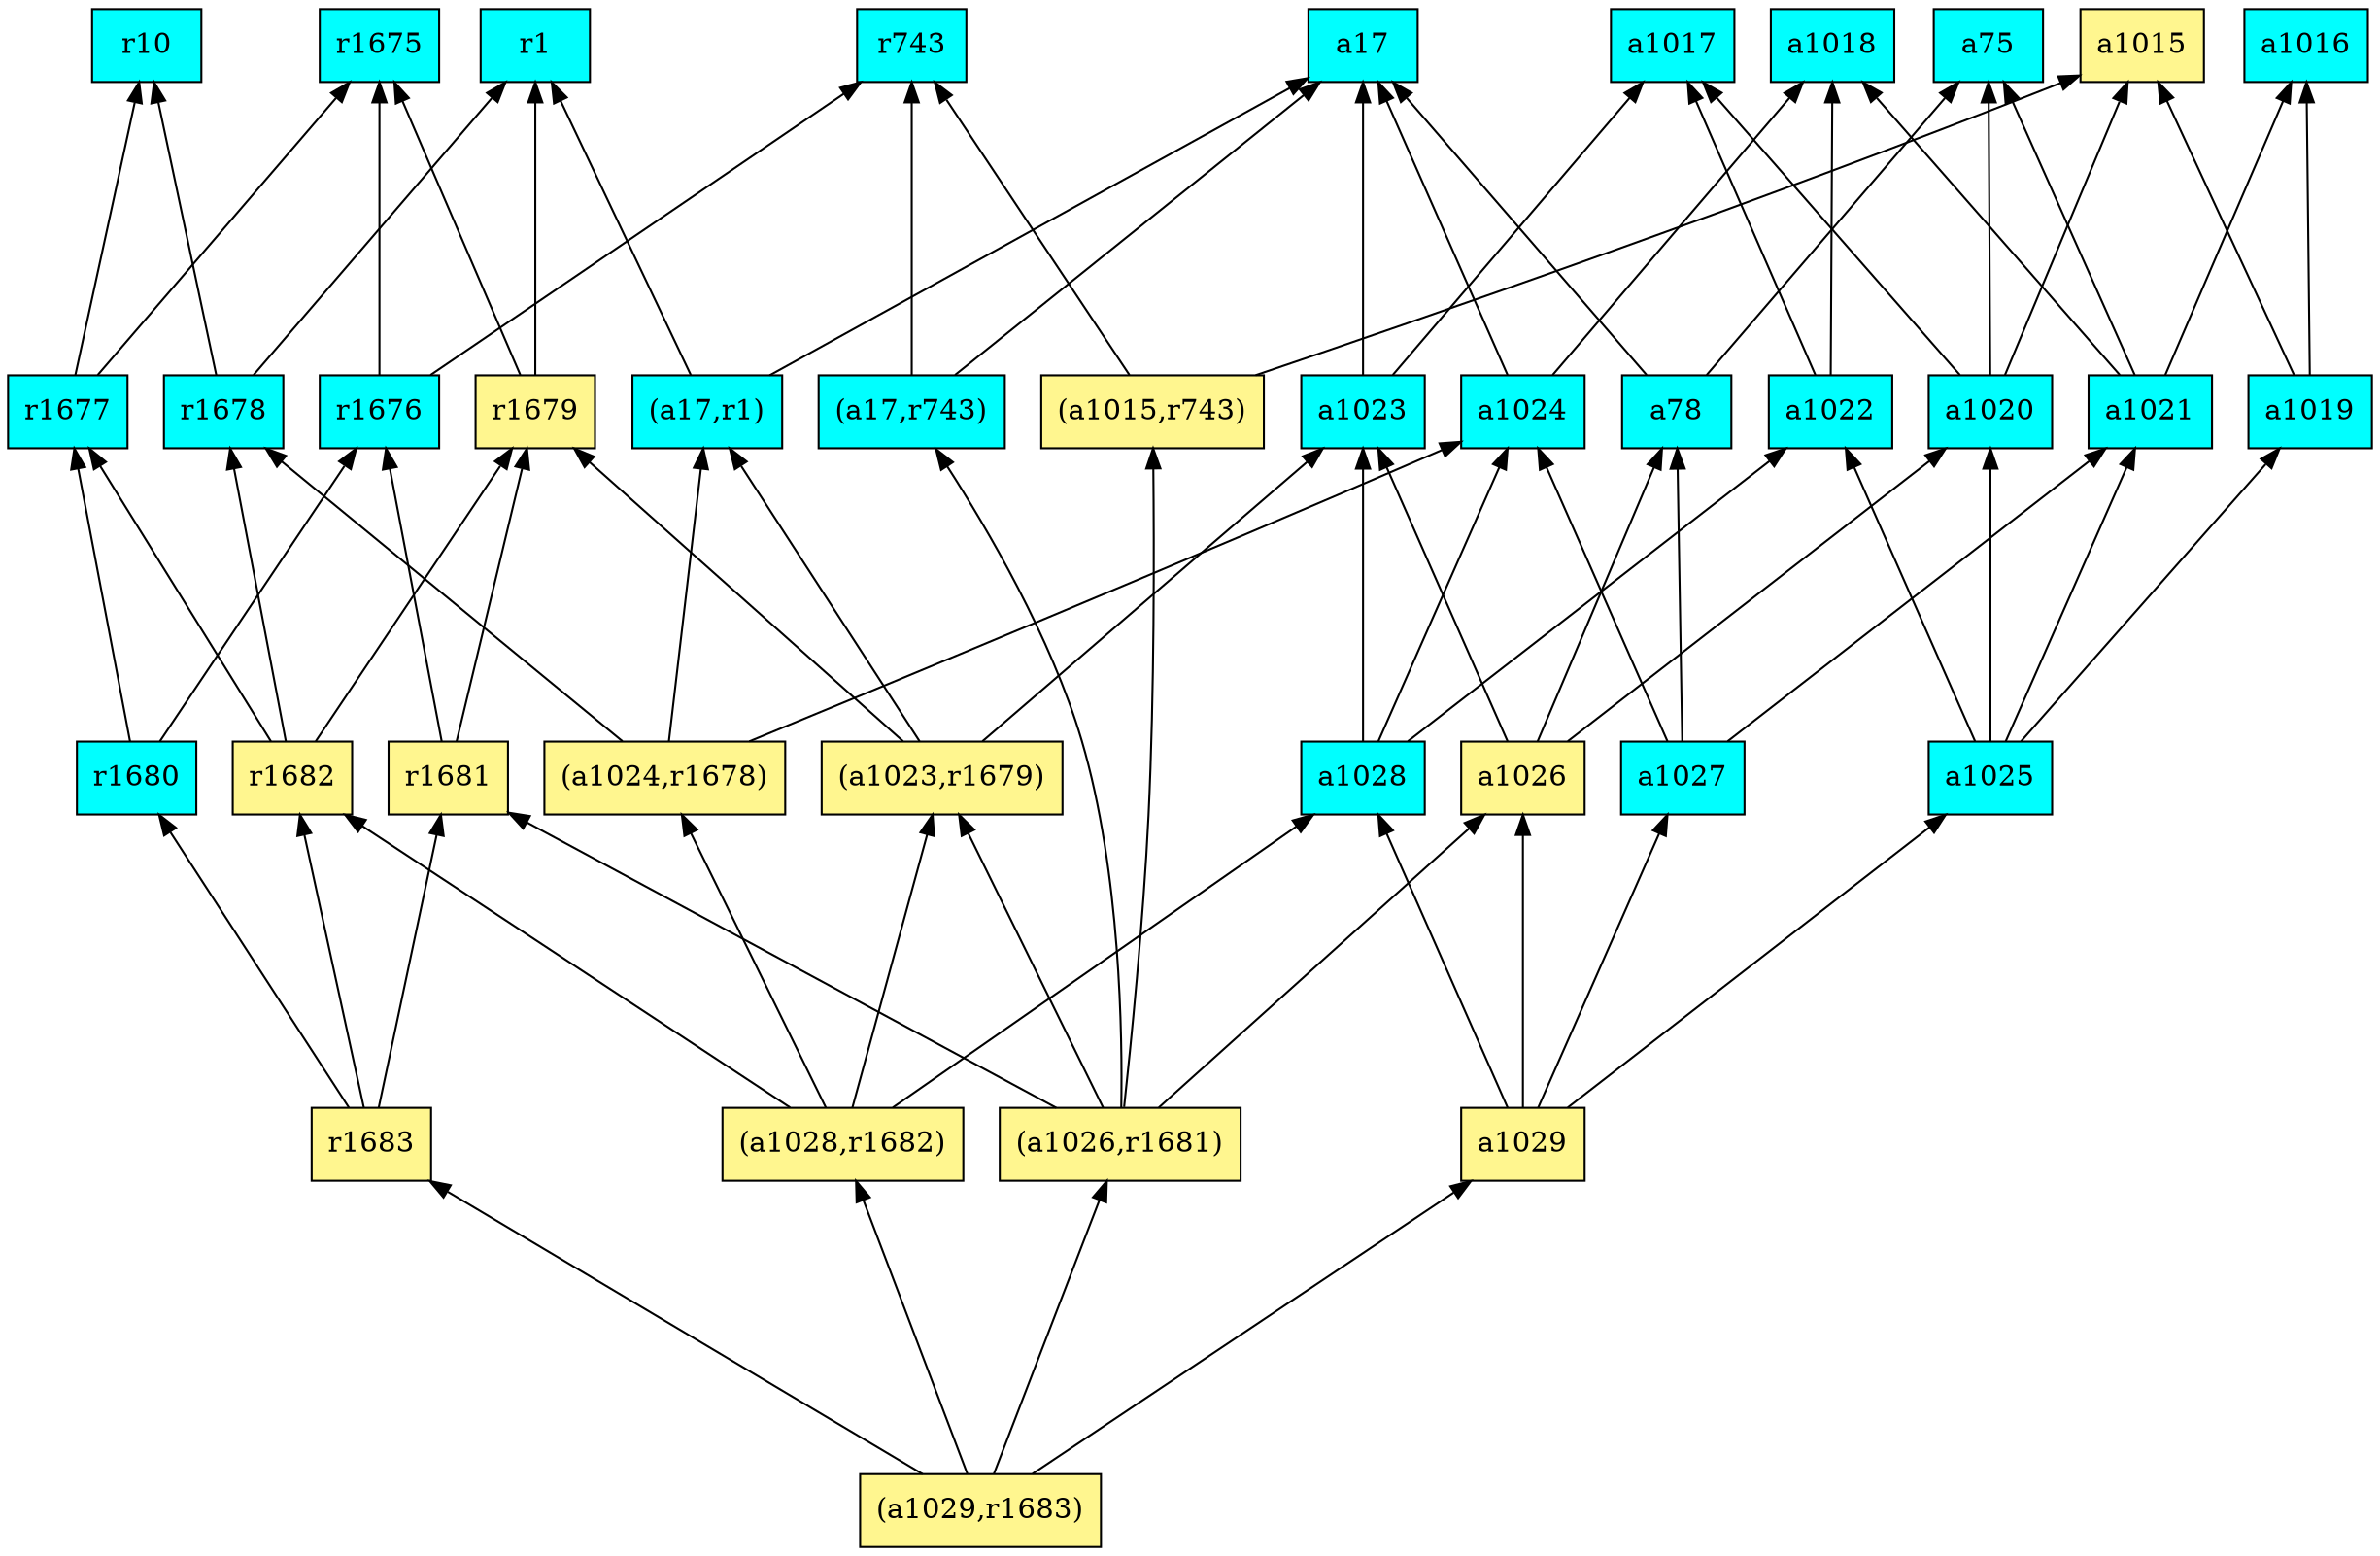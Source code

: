 digraph G {
rankdir=BT;ranksep="2.0";
"r1678" [shape=record,fillcolor=cyan,style=filled,label="{r1678}"];
"(a1015,r743)" [shape=record,fillcolor=khaki1,style=filled,label="{(a1015,r743)}"];
"a1024" [shape=record,fillcolor=cyan,style=filled,label="{a1024}"];
"(a1028,r1682)" [shape=record,fillcolor=khaki1,style=filled,label="{(a1028,r1682)}"];
"a1016" [shape=record,fillcolor=cyan,style=filled,label="{a1016}"];
"a1015" [shape=record,fillcolor=khaki1,style=filled,label="{a1015}"];
"(a1024,r1678)" [shape=record,fillcolor=khaki1,style=filled,label="{(a1024,r1678)}"];
"(a17,r743)" [shape=record,fillcolor=cyan,style=filled,label="{(a17,r743)}"];
"a1020" [shape=record,fillcolor=cyan,style=filled,label="{a1020}"];
"(a17,r1)" [shape=record,fillcolor=cyan,style=filled,label="{(a17,r1)}"];
"r1680" [shape=record,fillcolor=cyan,style=filled,label="{r1680}"];
"r1682" [shape=record,fillcolor=khaki1,style=filled,label="{r1682}"];
"a1027" [shape=record,fillcolor=cyan,style=filled,label="{a1027}"];
"a1023" [shape=record,fillcolor=cyan,style=filled,label="{a1023}"];
"a1025" [shape=record,fillcolor=cyan,style=filled,label="{a1025}"];
"a1026" [shape=record,fillcolor=khaki1,style=filled,label="{a1026}"];
"a1019" [shape=record,fillcolor=cyan,style=filled,label="{a1019}"];
"r1675" [shape=record,fillcolor=cyan,style=filled,label="{r1675}"];
"a75" [shape=record,fillcolor=cyan,style=filled,label="{a75}"];
"a1017" [shape=record,fillcolor=cyan,style=filled,label="{a1017}"];
"(a1023,r1679)" [shape=record,fillcolor=khaki1,style=filled,label="{(a1023,r1679)}"];
"a17" [shape=record,fillcolor=cyan,style=filled,label="{a17}"];
"(a1029,r1683)" [shape=record,fillcolor=khaki1,style=filled,label="{(a1029,r1683)}"];
"r1679" [shape=record,fillcolor=khaki1,style=filled,label="{r1679}"];
"a1022" [shape=record,fillcolor=cyan,style=filled,label="{a1022}"];
"(a1026,r1681)" [shape=record,fillcolor=khaki1,style=filled,label="{(a1026,r1681)}"];
"a1029" [shape=record,fillcolor=khaki1,style=filled,label="{a1029}"];
"r1681" [shape=record,fillcolor=khaki1,style=filled,label="{r1681}"];
"a78" [shape=record,fillcolor=cyan,style=filled,label="{a78}"];
"r1683" [shape=record,fillcolor=khaki1,style=filled,label="{r1683}"];
"r1676" [shape=record,fillcolor=cyan,style=filled,label="{r1676}"];
"a1021" [shape=record,fillcolor=cyan,style=filled,label="{a1021}"];
"r743" [shape=record,fillcolor=cyan,style=filled,label="{r743}"];
"r1" [shape=record,fillcolor=cyan,style=filled,label="{r1}"];
"a1028" [shape=record,fillcolor=cyan,style=filled,label="{a1028}"];
"r1677" [shape=record,fillcolor=cyan,style=filled,label="{r1677}"];
"a1018" [shape=record,fillcolor=cyan,style=filled,label="{a1018}"];
"r10" [shape=record,fillcolor=cyan,style=filled,label="{r10}"];
"r1678" -> "r1"
"r1678" -> "r10"
"(a1015,r743)" -> "a1015"
"(a1015,r743)" -> "r743"
"a1024" -> "a1018"
"a1024" -> "a17"
"(a1028,r1682)" -> "r1682"
"(a1028,r1682)" -> "(a1023,r1679)"
"(a1028,r1682)" -> "a1028"
"(a1028,r1682)" -> "(a1024,r1678)"
"(a1024,r1678)" -> "r1678"
"(a1024,r1678)" -> "a1024"
"(a1024,r1678)" -> "(a17,r1)"
"(a17,r743)" -> "r743"
"(a17,r743)" -> "a17"
"a1020" -> "a75"
"a1020" -> "a1015"
"a1020" -> "a1017"
"(a17,r1)" -> "r1"
"(a17,r1)" -> "a17"
"r1680" -> "r1676"
"r1680" -> "r1677"
"r1682" -> "r1679"
"r1682" -> "r1677"
"r1682" -> "r1678"
"a1027" -> "a1024"
"a1027" -> "a78"
"a1027" -> "a1021"
"a1023" -> "a1017"
"a1023" -> "a17"
"a1025" -> "a1019"
"a1025" -> "a1021"
"a1025" -> "a1020"
"a1025" -> "a1022"
"a1026" -> "a78"
"a1026" -> "a1023"
"a1026" -> "a1020"
"a1019" -> "a1015"
"a1019" -> "a1016"
"(a1023,r1679)" -> "r1679"
"(a1023,r1679)" -> "a1023"
"(a1023,r1679)" -> "(a17,r1)"
"(a1029,r1683)" -> "a1029"
"(a1029,r1683)" -> "(a1028,r1682)"
"(a1029,r1683)" -> "r1683"
"(a1029,r1683)" -> "(a1026,r1681)"
"r1679" -> "r1675"
"r1679" -> "r1"
"a1022" -> "a1017"
"a1022" -> "a1018"
"(a1026,r1681)" -> "(a1015,r743)"
"(a1026,r1681)" -> "r1681"
"(a1026,r1681)" -> "(a1023,r1679)"
"(a1026,r1681)" -> "(a17,r743)"
"(a1026,r1681)" -> "a1026"
"a1029" -> "a1027"
"a1029" -> "a1025"
"a1029" -> "a1028"
"a1029" -> "a1026"
"r1681" -> "r1676"
"r1681" -> "r1679"
"a78" -> "a75"
"a78" -> "a17"
"r1683" -> "r1680"
"r1683" -> "r1682"
"r1683" -> "r1681"
"r1676" -> "r1675"
"r1676" -> "r743"
"a1021" -> "a75"
"a1021" -> "a1016"
"a1021" -> "a1018"
"a1028" -> "a1024"
"a1028" -> "a1023"
"a1028" -> "a1022"
"r1677" -> "r1675"
"r1677" -> "r10"
}